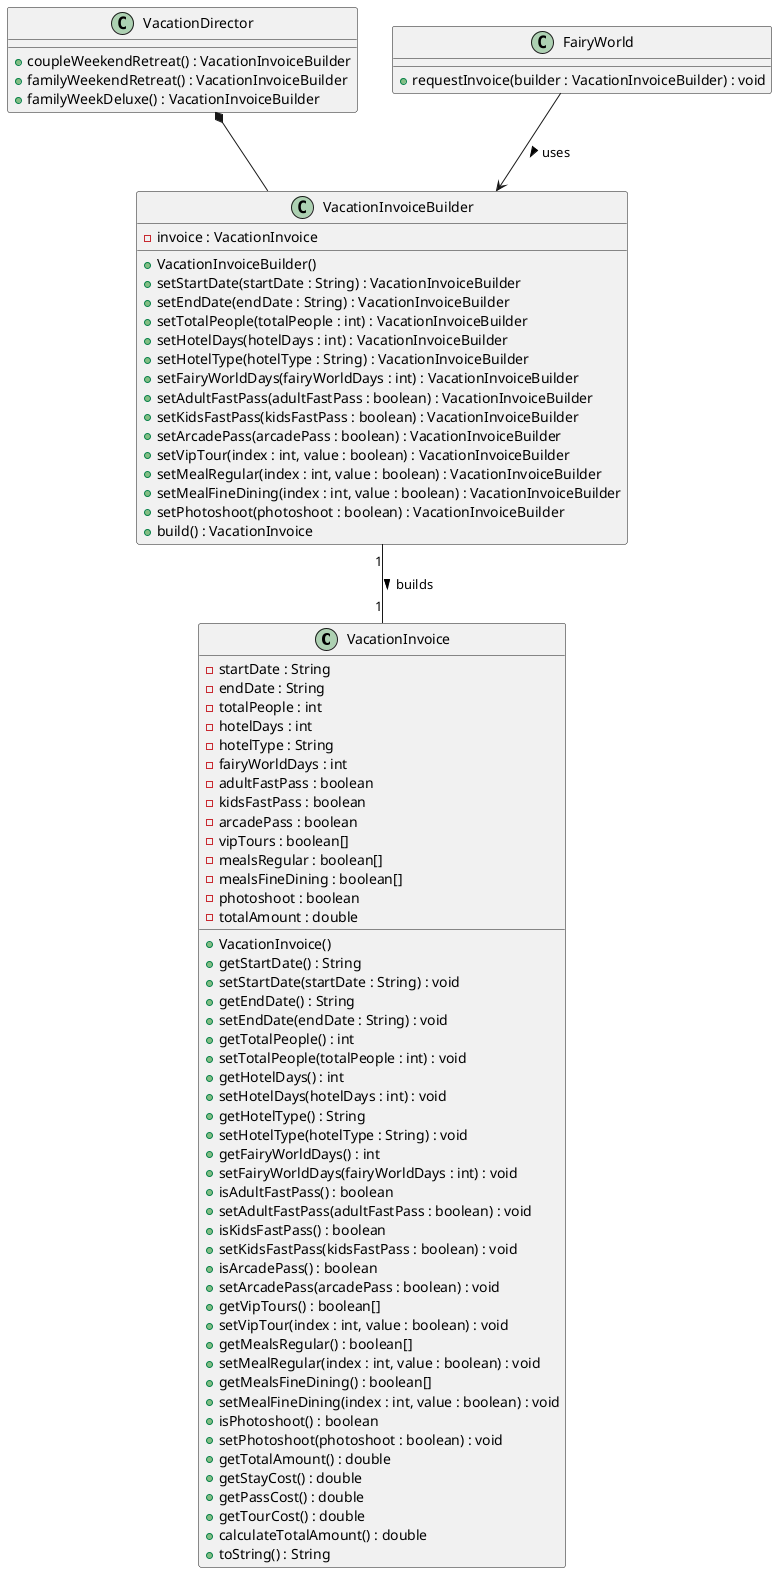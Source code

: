 @startuml
class VacationInvoice {
    - startDate : String
    - endDate : String
    - totalPeople : int
    - hotelDays : int
    - hotelType : String
    - fairyWorldDays : int
    - adultFastPass : boolean
    - kidsFastPass : boolean
    - arcadePass : boolean
    - vipTours : boolean[]
    - mealsRegular : boolean[]
    - mealsFineDining : boolean[]
    - photoshoot : boolean
    - totalAmount : double

    + VacationInvoice()
    + getStartDate() : String
    + setStartDate(startDate : String) : void
    + getEndDate() : String
    + setEndDate(endDate : String) : void
    + getTotalPeople() : int
    + setTotalPeople(totalPeople : int) : void
    + getHotelDays() : int
    + setHotelDays(hotelDays : int) : void
    + getHotelType() : String
    + setHotelType(hotelType : String) : void
    + getFairyWorldDays() : int
    + setFairyWorldDays(fairyWorldDays : int) : void
    + isAdultFastPass() : boolean
    + setAdultFastPass(adultFastPass : boolean) : void
    + isKidsFastPass() : boolean
    + setKidsFastPass(kidsFastPass : boolean) : void
    + isArcadePass() : boolean
    + setArcadePass(arcadePass : boolean) : void
    + getVipTours() : boolean[]
    + setVipTour(index : int, value : boolean) : void
    + getMealsRegular() : boolean[]
    + setMealRegular(index : int, value : boolean) : void
    + getMealsFineDining() : boolean[]
    + setMealFineDining(index : int, value : boolean) : void
    + isPhotoshoot() : boolean
    + setPhotoshoot(photoshoot : boolean) : void
    + getTotalAmount() : double
    + getStayCost() : double
    + getPassCost() : double
    + getTourCost() : double
    + calculateTotalAmount() : double
    + toString() : String
}

class VacationInvoiceBuilder {
    - invoice : VacationInvoice

    + VacationInvoiceBuilder()
    + setStartDate(startDate : String) : VacationInvoiceBuilder
    + setEndDate(endDate : String) : VacationInvoiceBuilder
    + setTotalPeople(totalPeople : int) : VacationInvoiceBuilder
    + setHotelDays(hotelDays : int) : VacationInvoiceBuilder
    + setHotelType(hotelType : String) : VacationInvoiceBuilder
    + setFairyWorldDays(fairyWorldDays : int) : VacationInvoiceBuilder
    + setAdultFastPass(adultFastPass : boolean) : VacationInvoiceBuilder
    + setKidsFastPass(kidsFastPass : boolean) : VacationInvoiceBuilder
    + setArcadePass(arcadePass : boolean) : VacationInvoiceBuilder
    + setVipTour(index : int, value : boolean) : VacationInvoiceBuilder
    + setMealRegular(index : int, value : boolean) : VacationInvoiceBuilder
    + setMealFineDining(index : int, value : boolean) : VacationInvoiceBuilder
    + setPhotoshoot(photoshoot : boolean) : VacationInvoiceBuilder
    + build() : VacationInvoice
}

class VacationDirector {
    + coupleWeekendRetreat() : VacationInvoiceBuilder
    + familyWeekendRetreat() : VacationInvoiceBuilder
    + familyWeekDeluxe() : VacationInvoiceBuilder
}

class FairyWorld {
    + requestInvoice(builder : VacationInvoiceBuilder) : void
}


VacationInvoiceBuilder "1" -- "1" VacationInvoice : builds >
FairyWorld --> VacationInvoiceBuilder : uses >
VacationDirector *-- VacationInvoiceBuilder
@enduml
